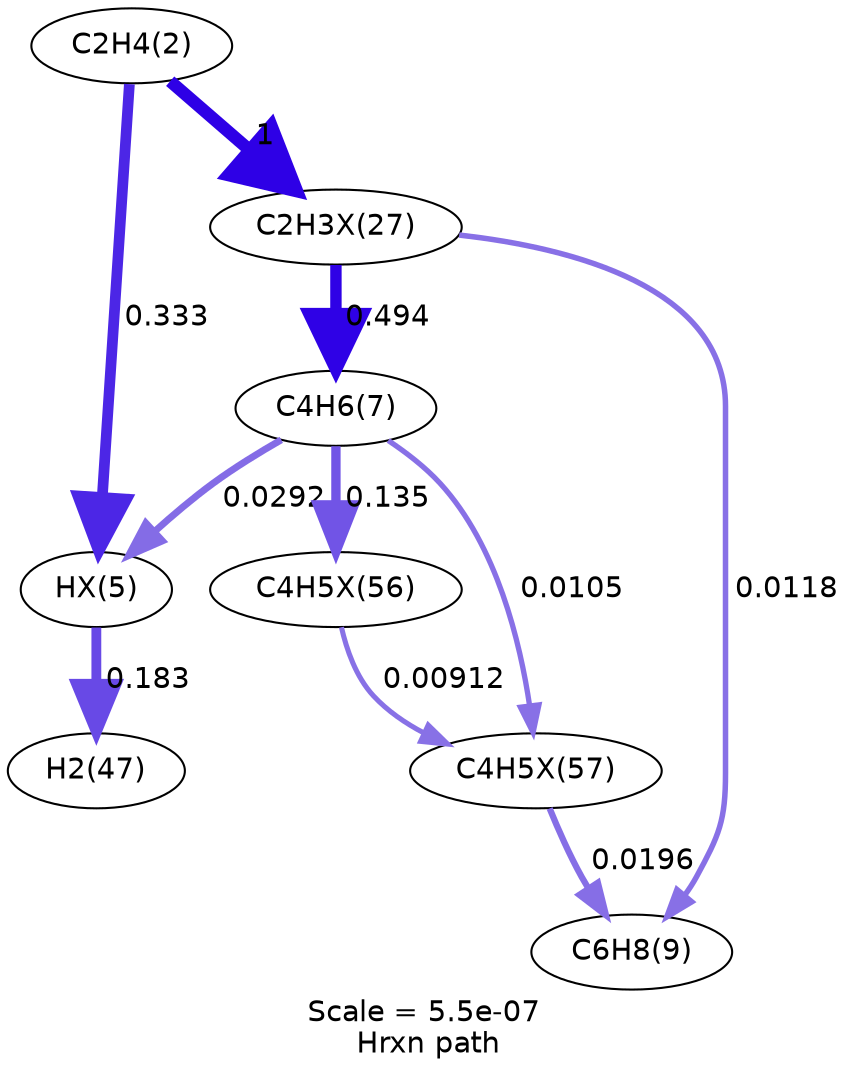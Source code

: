 digraph reaction_paths {
center=1;
s5 -> s72[fontname="Helvetica", style="setlinewidth(5.17)", arrowsize=2.59, color="0.7, 0.833, 0.9"
, label=" 0.333"];
s5 -> s73[fontname="Helvetica", style="setlinewidth(6)", arrowsize=3, color="0.7, 1.5, 0.9"
, label=" 1"];
s8 -> s72[fontname="Helvetica", style="setlinewidth(3.33)", arrowsize=1.67, color="0.7, 0.529, 0.9"
, label=" 0.0292"];
s72 -> s11[fontname="Helvetica", style="setlinewidth(4.72)", arrowsize=2.36, color="0.7, 0.683, 0.9"
, label=" 0.183"];
s73 -> s8[fontname="Helvetica", style="setlinewidth(5.47)", arrowsize=2.73, color="0.7, 0.994, 0.9"
, label=" 0.494"];
s73 -> s9[fontname="Helvetica", style="setlinewidth(2.65)", arrowsize=1.32, color="0.7, 0.512, 0.9"
, label=" 0.0118"];
s8 -> s84[fontname="Helvetica", style="setlinewidth(4.49)", arrowsize=2.25, color="0.7, 0.635, 0.9"
, label=" 0.135"];
s8 -> s85[fontname="Helvetica", style="setlinewidth(2.56)", arrowsize=1.28, color="0.7, 0.511, 0.9"
, label=" 0.0105"];
s84 -> s85[fontname="Helvetica", style="setlinewidth(2.45)", arrowsize=1.23, color="0.7, 0.509, 0.9"
, label=" 0.00912"];
s85 -> s9[fontname="Helvetica", style="setlinewidth(3.03)", arrowsize=1.52, color="0.7, 0.52, 0.9"
, label=" 0.0196"];
s5 [ fontname="Helvetica", label="C2H4(2)"];
s8 [ fontname="Helvetica", label="C4H6(7)"];
s9 [ fontname="Helvetica", label="C6H8(9)"];
s11 [ fontname="Helvetica", label="H2(47)"];
s72 [ fontname="Helvetica", label="HX(5)"];
s73 [ fontname="Helvetica", label="C2H3X(27)"];
s84 [ fontname="Helvetica", label="C4H5X(56)"];
s85 [ fontname="Helvetica", label="C4H5X(57)"];
 label = "Scale = 5.5e-07\l Hrxn path";
 fontname = "Helvetica";
}
